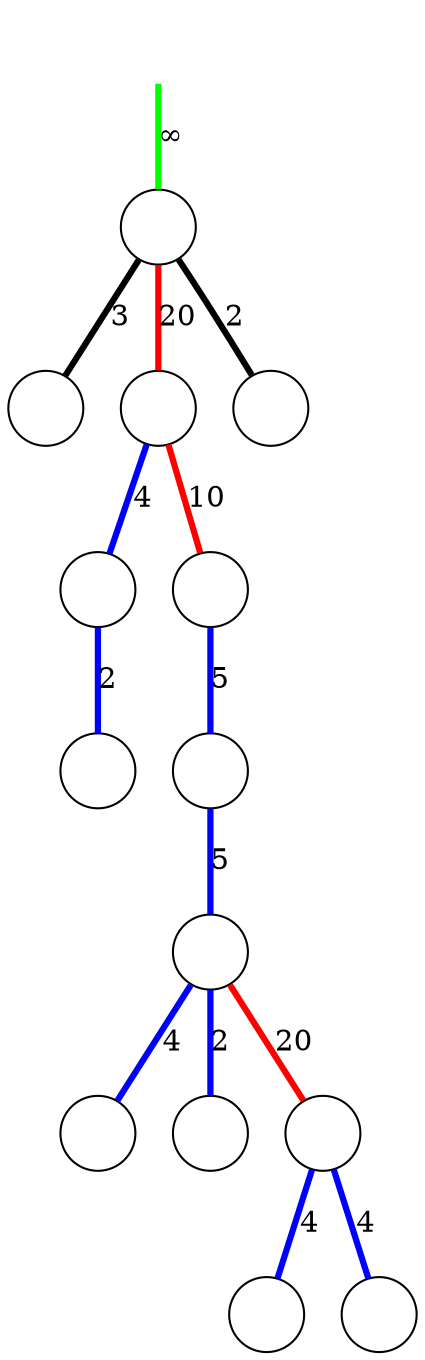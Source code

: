 digraph
{
	node [shape=circle, label=""];
	edge [dir=both, arrowtail=none, arrowhead=none, penwidth=3];

	r -> n00 [label="&infin;", color=green];
	n00 -> n10 [label=3];
	n00 -> n11 [label=20, color=red];
	n00 -> n12 [label=2];
	n11 -> n20 [label=4, color=blue];
	n11 -> n21 [label=10, color=red];
	n20 -> n30 [label=2, color=blue];
	n21 -> n31 [label=5, color=blue];
	n31 -> n40 [label=5, color=blue];
	n40 -> n50 [label=4, color=blue];
	n40 -> n51 [label=2, color=blue];
	n40 -> n52 [label=20, color=red];
	n52 -> n60 [label=4, color=blue];
	n52 -> n61 [label=4, color=blue];

	r [style=invisible];
}

